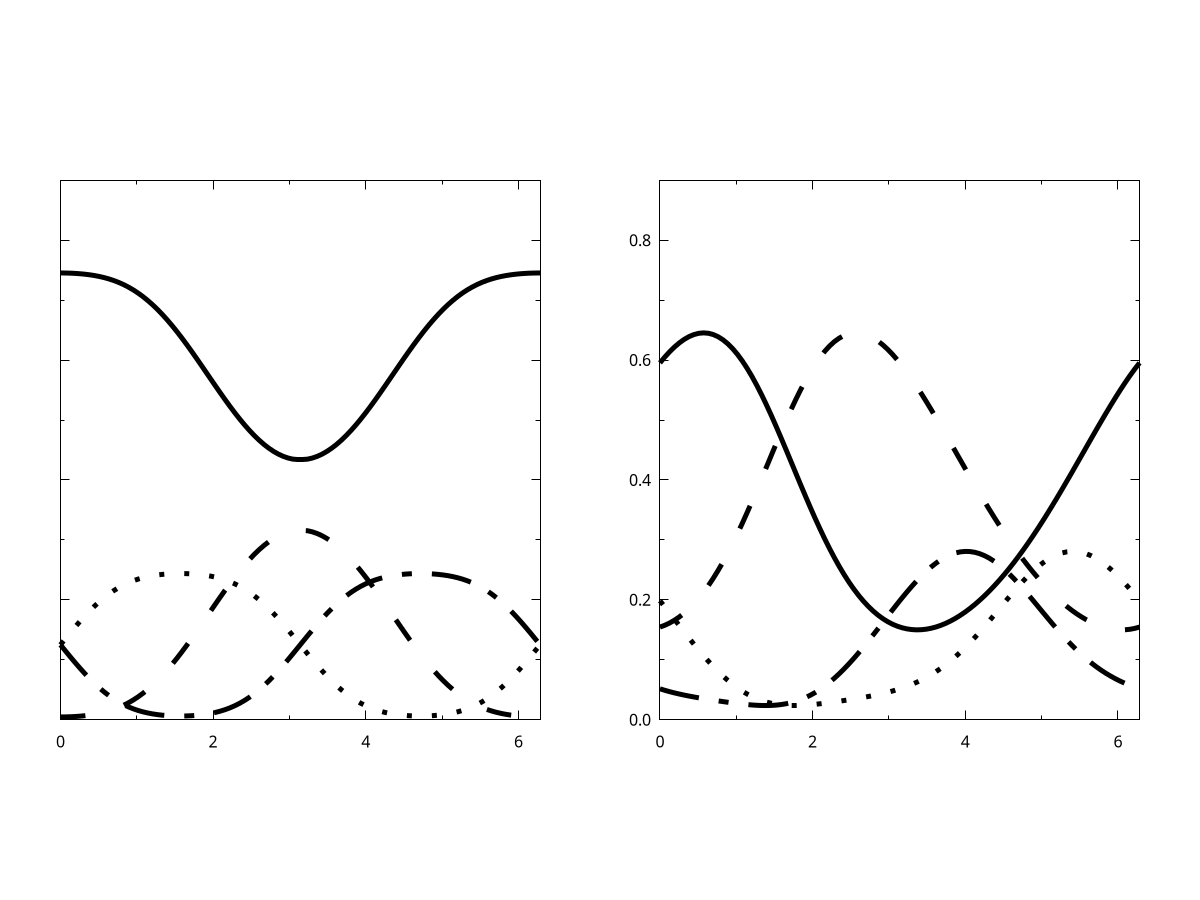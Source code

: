 set output "C:/Users/hyoshida/Desktop/floquetic/protocol_N.eps"
set term postscript eps enhanced
set multiplot

set lmargin screen 0.05
set rmargin screen 0.45
set bmargin screen 0.2
set tmargin screen 0.8

set xlabel ''
set ylabel ''
set xtics ("0" 0 0,"" 1 1, "2" 2 0, "" 3 1, "4" 4 0, "" 5 1, "6" 6 0)
set ytics ("" 0 0,"" 0.1 1,"" 0.2 0,"" 0.3 1, "" 0.4 0,"" 0.5 1, "" 0.6 0, "" 0.7 1, "" 0.8 0)

r(x) = 0.5
phi_a(x) = pi*0.75+pi*0.2*cos(x)
phi_b(x) = pi*0.5+0.4*pi*sin(x)

a_L(x) = 0.5*(1+r(x))*sin(phi_a(x)/2)**2
a_R(x) = 0.5*(1+r(x))*cos(phi_a(x)/2)**2
b_L(x) = 0.5*(1-r(x))*sin(phi_b(x)/2)**2
b_R(x) = 0.5*(1-r(x))*cos(phi_b(x)/2)**2
# a_L(x) = 3/8.0*(1+cos(pi*0.25-pi*0.2*cos(x)))
# a_R(x) = 3/8.0*(1-cos(pi*0.25-pi*0.2*cos(x)))
# b_L(x) = 1/8.0*(1+sin(2*pi*0.2*sin(x)))
# b_R(x) = 1/8.0*(1-sin(2*pi*0.2*sin(x)))

plot [0:2*pi][0:0.9] a_L(x) notitle dt 1 lc "black" lw 5,\
a_R(x) notitle dt 2 lc "black" lw 5,\
b_L(x) notitle dt 3 lc "black" lw 5,\
b_R(x) notitle dt 4 lc "black" lw 5

reset

set lmargin screen 0.55
set rmargin screen 0.95
set bmargin screen 0.2
set tmargin screen 0.8

set xlabel ''
set ylabel ''
set xtics ("0" 0 0,"" 1 1, "2" 2 0, "" 3 1, "4" 4 0, "" 5 1, "6" 6 0)
set ytics ("0.0" 0 0,"" 0.1 1,"0.2" 0.2 0,"" 0.3 1, "0.4" 0.4 0,"" 0.5 1, "0.6" 0.6 0, "" 0.7 1, "0.8" 0.8 0)

r(x) = 0.5+0.4*sin(x)
phi_a(x) = pi*0.5+pi*0.2*cos(x)

a_L(x) = 0.5*(1+r(x))*sin(phi_a(x)/2)**2
a_R(x) = 0.5*(1+r(x))*cos(phi_a(x)/2)**2
b_L(x) = 0.5*(1-r(x))*sin(phi_a(x)/2)**2
b_R(x) = 0.5*(1-r(x))*cos(phi_a(x)/2)**2
# a_L(x) = (0.75+0.2*sin(x))*(1+sin(pi*0.2*cos(x)))*0.5
# a_R(x) = (0.75+0.2*sin(x))*(1-sin(pi*0.2*cos(x)))*0.5
# b_L(x) = (0.25-0.2*sin(x))*(1+sin(pi*0.2*cos(x)))*0.5
# b_R(x) = (0.25-0.2*sin(x))*(1-sin(pi*0.2*cos(x)))*0.5

plot [0:2*pi][0:0.9] a_L(x) notitle dt 1 lc "black" lw 5,\
a_R(x) notitle dt 2 lc "black" lw 5,\
b_L(x) notitle dt 3 lc "black" lw 5,\
b_R(x) notitle dt 4 lc "black" lw 5

reset
unset multiplot
